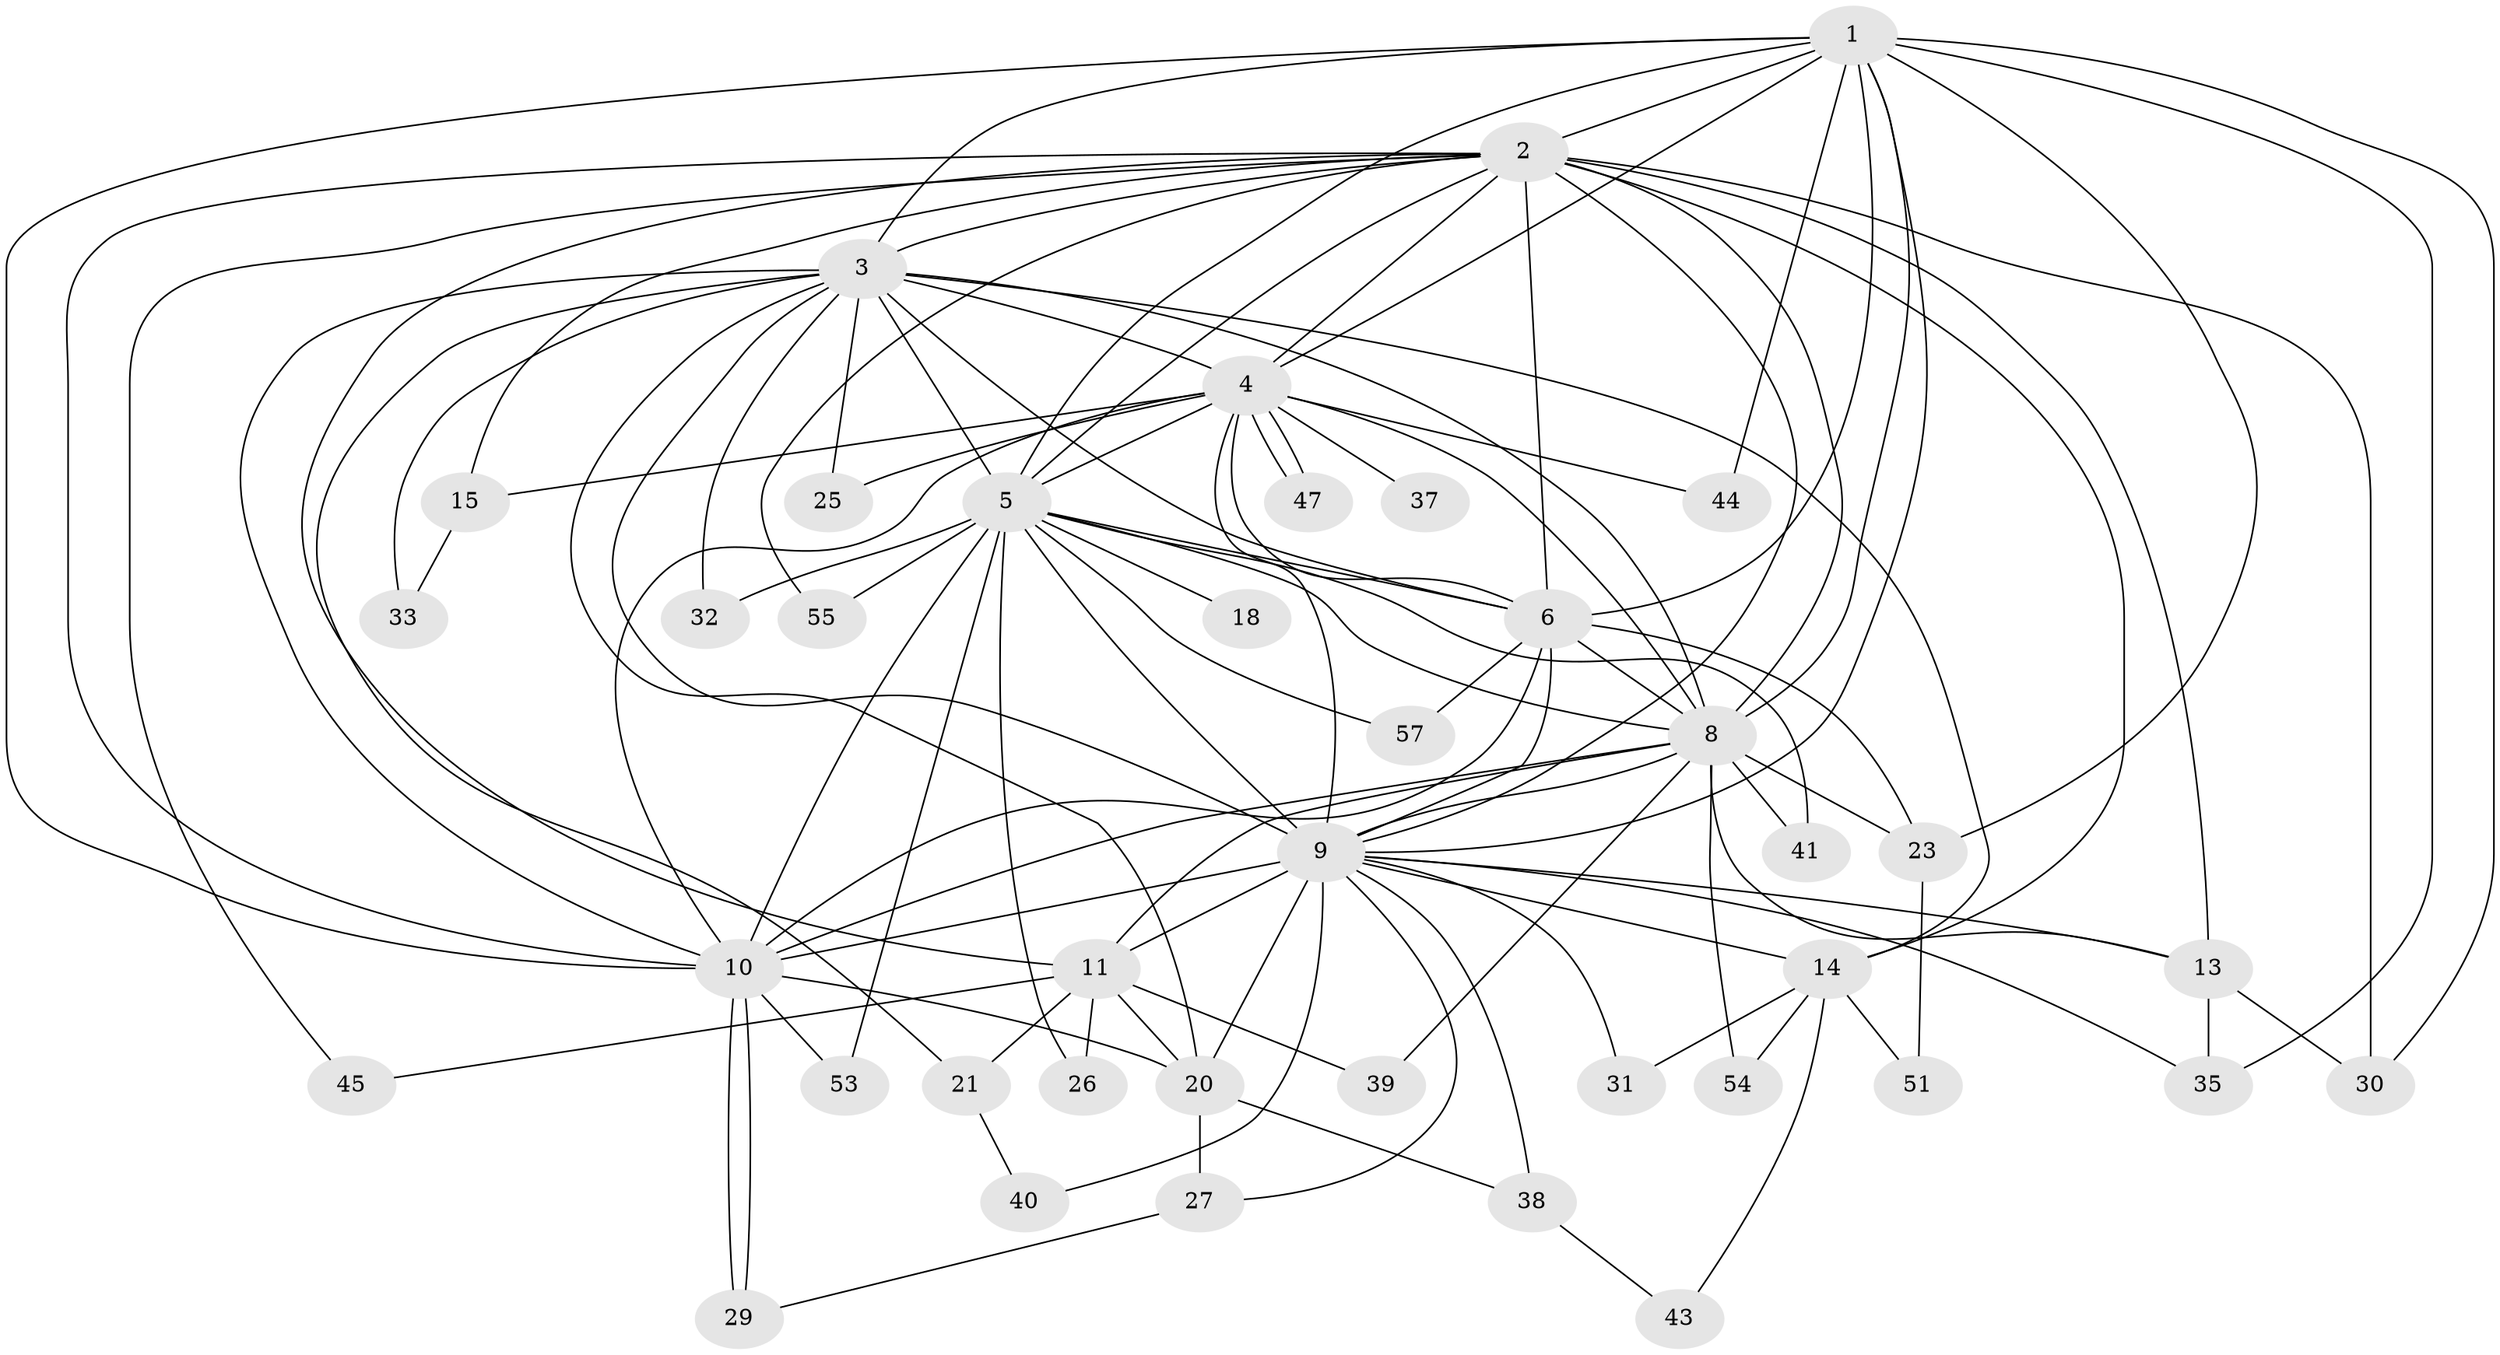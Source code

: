 // Generated by graph-tools (version 1.1) at 2025/51/02/27/25 19:51:48]
// undirected, 40 vertices, 105 edges
graph export_dot {
graph [start="1"]
  node [color=gray90,style=filled];
  1 [super="+19"];
  2 [super="+50"];
  3 [super="+16"];
  4 [super="+36"];
  5 [super="+7"];
  6 [super="+12"];
  8 [super="+24"];
  9 [super="+22"];
  10 [super="+46"];
  11 [super="+17"];
  13 [super="+28"];
  14 [super="+49"];
  15;
  18;
  20 [super="+56"];
  21;
  23;
  25;
  26;
  27;
  29 [super="+34"];
  30 [super="+42"];
  31;
  32;
  33;
  35 [super="+52"];
  37;
  38 [super="+48"];
  39;
  40;
  41;
  43;
  44;
  45;
  47;
  51;
  53;
  54;
  55;
  57;
  1 -- 2;
  1 -- 3 [weight=2];
  1 -- 4;
  1 -- 5 [weight=2];
  1 -- 6;
  1 -- 8;
  1 -- 9;
  1 -- 10;
  1 -- 23;
  1 -- 35;
  1 -- 44;
  1 -- 30;
  2 -- 3;
  2 -- 4;
  2 -- 5 [weight=2];
  2 -- 6 [weight=3];
  2 -- 8;
  2 -- 9;
  2 -- 10;
  2 -- 11;
  2 -- 13;
  2 -- 14;
  2 -- 15;
  2 -- 30;
  2 -- 45;
  2 -- 55;
  3 -- 4;
  3 -- 5 [weight=2];
  3 -- 6;
  3 -- 8;
  3 -- 9;
  3 -- 10;
  3 -- 20;
  3 -- 21;
  3 -- 25;
  3 -- 32;
  3 -- 33;
  3 -- 14;
  4 -- 5 [weight=2];
  4 -- 6;
  4 -- 8;
  4 -- 9 [weight=2];
  4 -- 10;
  4 -- 15;
  4 -- 25;
  4 -- 37 [weight=2];
  4 -- 44;
  4 -- 47;
  4 -- 47;
  5 -- 6 [weight=2];
  5 -- 8 [weight=2];
  5 -- 9 [weight=2];
  5 -- 10 [weight=2];
  5 -- 18 [weight=2];
  5 -- 26;
  5 -- 32;
  5 -- 55;
  5 -- 57;
  5 -- 41;
  5 -- 53;
  6 -- 8;
  6 -- 9;
  6 -- 10;
  6 -- 23;
  6 -- 57;
  8 -- 9;
  8 -- 10;
  8 -- 13;
  8 -- 39;
  8 -- 54;
  8 -- 11;
  8 -- 41;
  8 -- 23;
  9 -- 10 [weight=2];
  9 -- 11;
  9 -- 14;
  9 -- 20;
  9 -- 27;
  9 -- 35;
  9 -- 38;
  9 -- 40;
  9 -- 13;
  9 -- 31;
  10 -- 29;
  10 -- 29;
  10 -- 53;
  10 -- 20;
  11 -- 21;
  11 -- 39;
  11 -- 45;
  11 -- 26;
  11 -- 20;
  13 -- 30;
  13 -- 35;
  14 -- 31;
  14 -- 43;
  14 -- 51;
  14 -- 54;
  15 -- 33;
  20 -- 27;
  20 -- 38;
  21 -- 40;
  23 -- 51;
  27 -- 29;
  38 -- 43;
}

